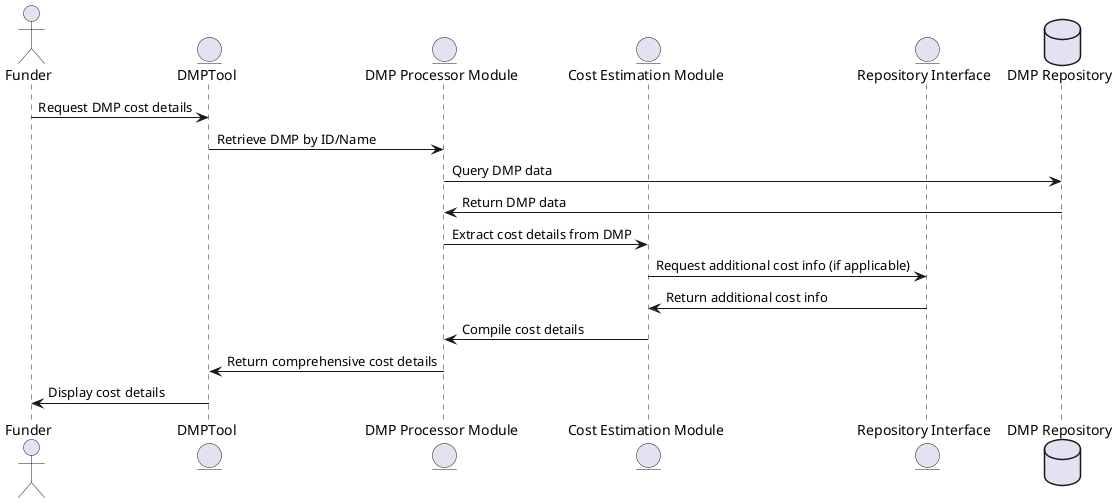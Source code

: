 @startuml
actor Funder
entity "DMPTool" as DMPTool
entity "DMP Processor Module" as DMPProcessor
entity "Cost Estimation Module" as CostEstimation
entity "Repository Interface" as RepoInterface
database "DMP Repository" as DMPRepo

Funder -> DMPTool : Request DMP cost details
DMPTool -> DMPProcessor : Retrieve DMP by ID/Name
DMPProcessor -> DMPRepo : Query DMP data
DMPRepo -> DMPProcessor : Return DMP data
DMPProcessor -> CostEstimation : Extract cost details from DMP
CostEstimation -> RepoInterface : Request additional cost info (if applicable)
RepoInterface -> CostEstimation : Return additional cost info
CostEstimation -> DMPProcessor : Compile cost details
DMPProcessor -> DMPTool : Return comprehensive cost details
DMPTool -> Funder : Display cost details

@enduml